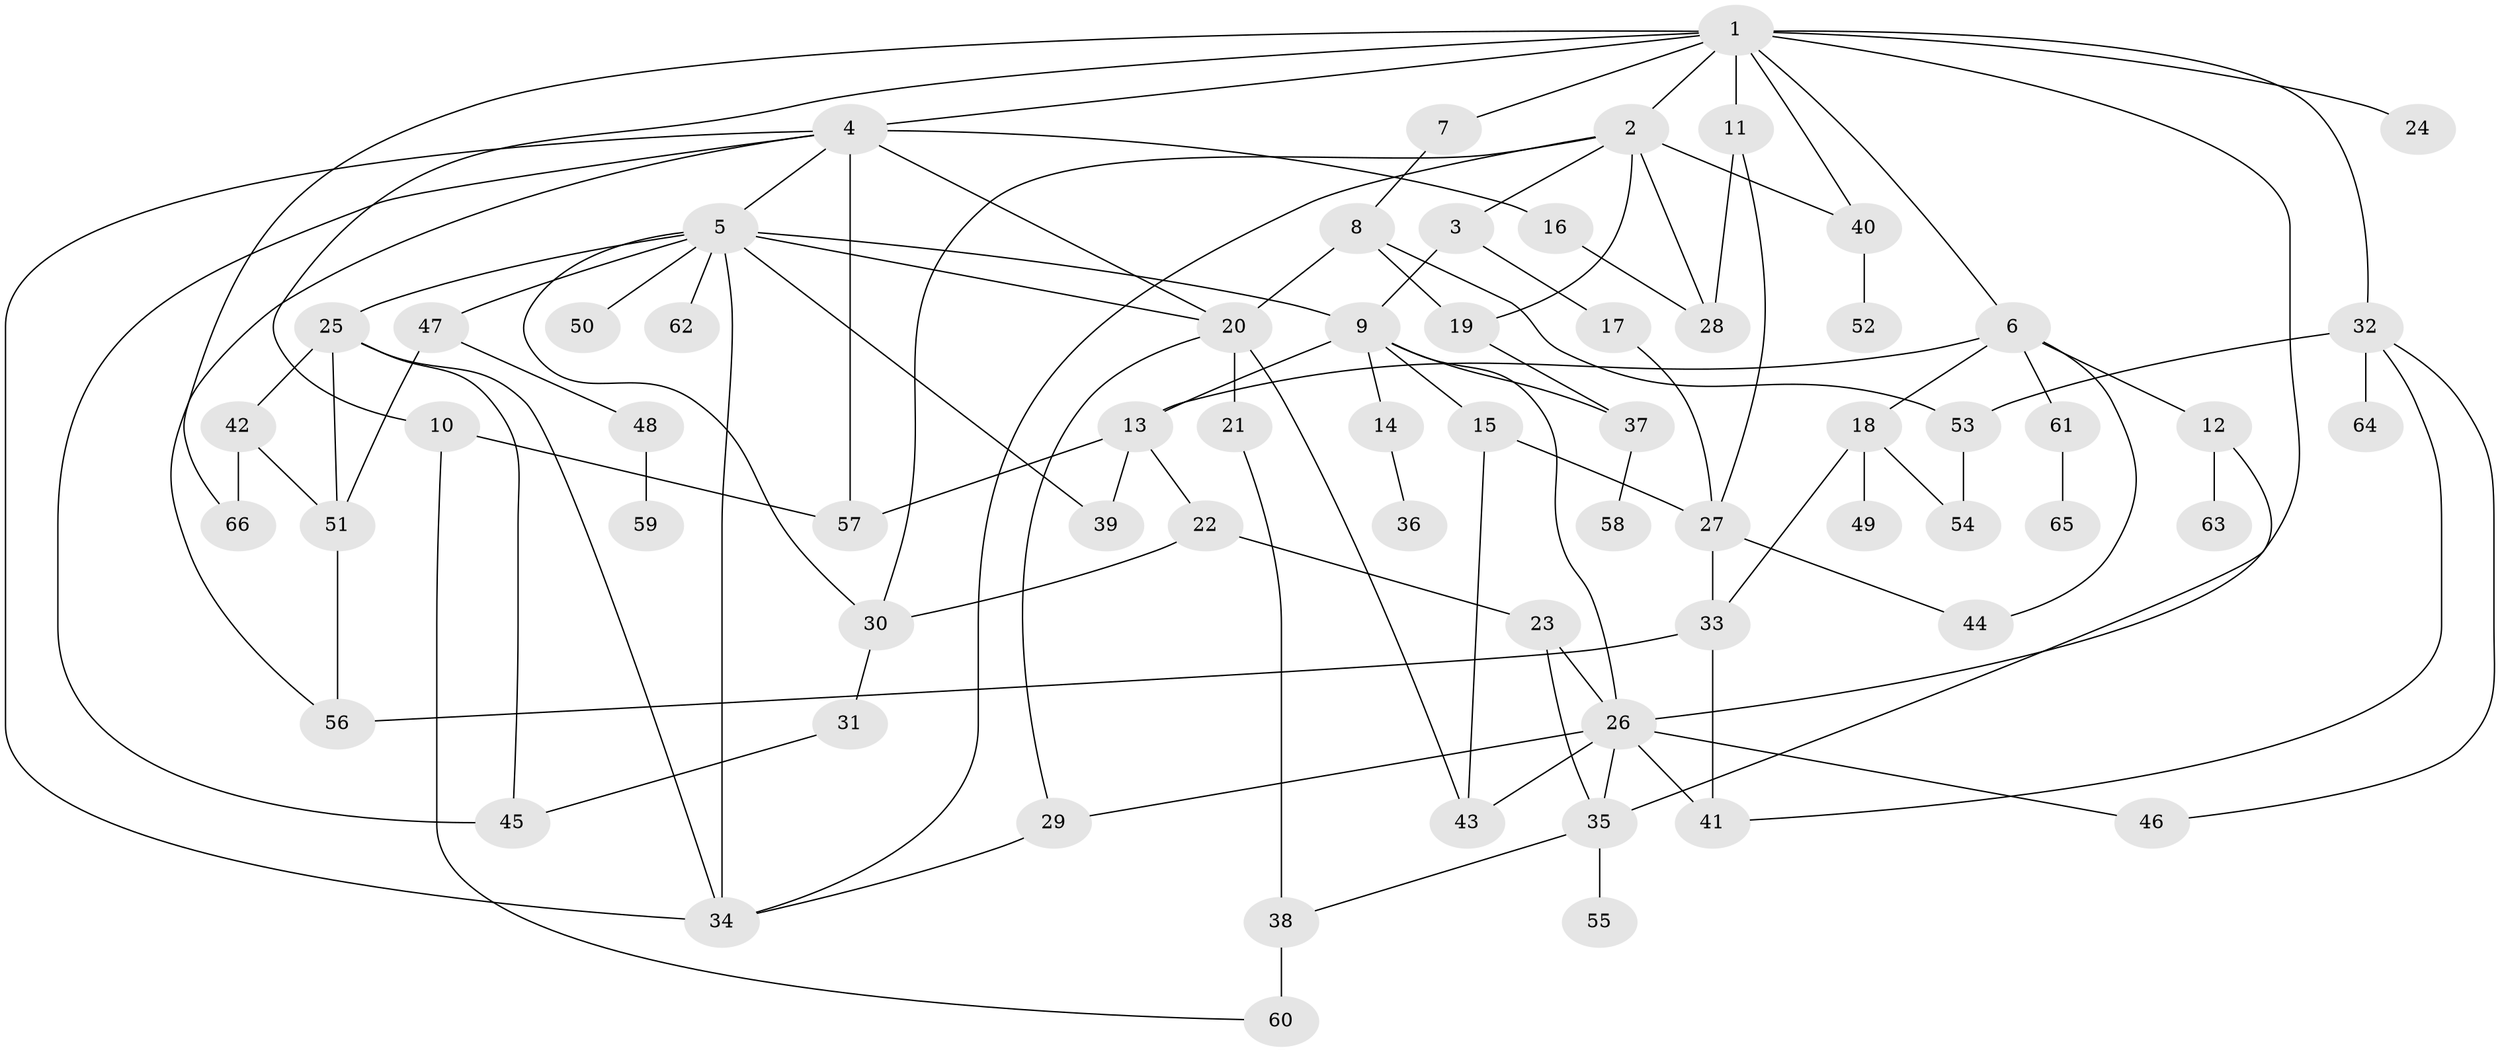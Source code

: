 // original degree distribution, {13: 0.007633587786259542, 5: 0.061068702290076333, 3: 0.19083969465648856, 4: 0.1450381679389313, 11: 0.007633587786259542, 6: 0.022900763358778626, 2: 0.2900763358778626, 1: 0.26717557251908397, 8: 0.007633587786259542}
// Generated by graph-tools (version 1.1) at 2025/34/03/09/25 02:34:31]
// undirected, 66 vertices, 108 edges
graph export_dot {
graph [start="1"]
  node [color=gray90,style=filled];
  1;
  2;
  3;
  4;
  5;
  6;
  7;
  8;
  9;
  10;
  11;
  12;
  13;
  14;
  15;
  16;
  17;
  18;
  19;
  20;
  21;
  22;
  23;
  24;
  25;
  26;
  27;
  28;
  29;
  30;
  31;
  32;
  33;
  34;
  35;
  36;
  37;
  38;
  39;
  40;
  41;
  42;
  43;
  44;
  45;
  46;
  47;
  48;
  49;
  50;
  51;
  52;
  53;
  54;
  55;
  56;
  57;
  58;
  59;
  60;
  61;
  62;
  63;
  64;
  65;
  66;
  1 -- 2 [weight=1.0];
  1 -- 4 [weight=2.0];
  1 -- 6 [weight=1.0];
  1 -- 7 [weight=1.0];
  1 -- 10 [weight=1.0];
  1 -- 11 [weight=2.0];
  1 -- 24 [weight=1.0];
  1 -- 26 [weight=1.0];
  1 -- 32 [weight=1.0];
  1 -- 40 [weight=1.0];
  1 -- 66 [weight=1.0];
  2 -- 3 [weight=1.0];
  2 -- 19 [weight=1.0];
  2 -- 28 [weight=1.0];
  2 -- 30 [weight=1.0];
  2 -- 34 [weight=1.0];
  2 -- 40 [weight=1.0];
  3 -- 9 [weight=1.0];
  3 -- 17 [weight=1.0];
  4 -- 5 [weight=1.0];
  4 -- 16 [weight=1.0];
  4 -- 20 [weight=1.0];
  4 -- 34 [weight=1.0];
  4 -- 45 [weight=1.0];
  4 -- 56 [weight=1.0];
  4 -- 57 [weight=1.0];
  5 -- 9 [weight=1.0];
  5 -- 20 [weight=1.0];
  5 -- 25 [weight=1.0];
  5 -- 30 [weight=1.0];
  5 -- 34 [weight=1.0];
  5 -- 39 [weight=1.0];
  5 -- 47 [weight=1.0];
  5 -- 50 [weight=1.0];
  5 -- 62 [weight=1.0];
  6 -- 12 [weight=1.0];
  6 -- 13 [weight=1.0];
  6 -- 18 [weight=1.0];
  6 -- 44 [weight=1.0];
  6 -- 61 [weight=1.0];
  7 -- 8 [weight=1.0];
  8 -- 19 [weight=1.0];
  8 -- 20 [weight=1.0];
  8 -- 53 [weight=1.0];
  9 -- 13 [weight=1.0];
  9 -- 14 [weight=1.0];
  9 -- 15 [weight=2.0];
  9 -- 26 [weight=1.0];
  9 -- 37 [weight=1.0];
  10 -- 57 [weight=1.0];
  10 -- 60 [weight=1.0];
  11 -- 27 [weight=1.0];
  11 -- 28 [weight=1.0];
  12 -- 35 [weight=1.0];
  12 -- 63 [weight=1.0];
  13 -- 22 [weight=1.0];
  13 -- 39 [weight=1.0];
  13 -- 57 [weight=1.0];
  14 -- 36 [weight=1.0];
  15 -- 27 [weight=1.0];
  15 -- 43 [weight=1.0];
  16 -- 28 [weight=1.0];
  17 -- 27 [weight=1.0];
  18 -- 33 [weight=1.0];
  18 -- 49 [weight=1.0];
  18 -- 54 [weight=1.0];
  19 -- 37 [weight=1.0];
  20 -- 21 [weight=2.0];
  20 -- 29 [weight=1.0];
  20 -- 43 [weight=1.0];
  21 -- 38 [weight=1.0];
  22 -- 23 [weight=1.0];
  22 -- 30 [weight=1.0];
  23 -- 26 [weight=1.0];
  23 -- 35 [weight=1.0];
  25 -- 34 [weight=1.0];
  25 -- 42 [weight=1.0];
  25 -- 45 [weight=1.0];
  25 -- 51 [weight=1.0];
  26 -- 29 [weight=1.0];
  26 -- 35 [weight=1.0];
  26 -- 41 [weight=1.0];
  26 -- 43 [weight=1.0];
  26 -- 46 [weight=1.0];
  27 -- 33 [weight=1.0];
  27 -- 44 [weight=1.0];
  29 -- 34 [weight=1.0];
  30 -- 31 [weight=1.0];
  31 -- 45 [weight=1.0];
  32 -- 41 [weight=1.0];
  32 -- 46 [weight=1.0];
  32 -- 53 [weight=1.0];
  32 -- 64 [weight=1.0];
  33 -- 41 [weight=1.0];
  33 -- 56 [weight=1.0];
  35 -- 38 [weight=1.0];
  35 -- 55 [weight=4.0];
  37 -- 58 [weight=1.0];
  38 -- 60 [weight=3.0];
  40 -- 52 [weight=1.0];
  42 -- 51 [weight=1.0];
  42 -- 66 [weight=1.0];
  47 -- 48 [weight=1.0];
  47 -- 51 [weight=1.0];
  48 -- 59 [weight=1.0];
  51 -- 56 [weight=1.0];
  53 -- 54 [weight=1.0];
  61 -- 65 [weight=1.0];
}
